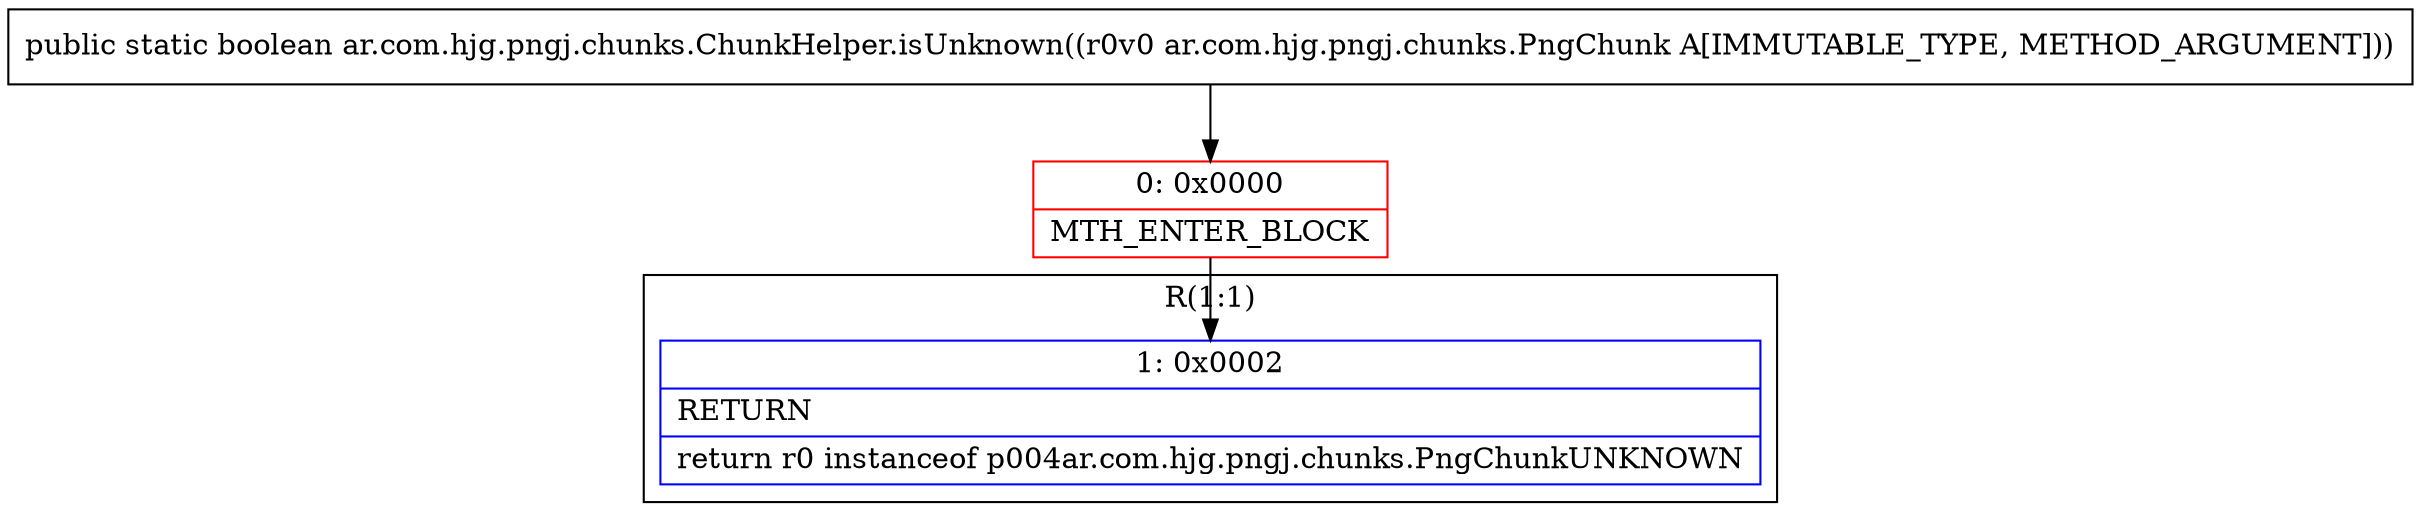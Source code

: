 digraph "CFG forar.com.hjg.pngj.chunks.ChunkHelper.isUnknown(Lar\/com\/hjg\/pngj\/chunks\/PngChunk;)Z" {
subgraph cluster_Region_544642679 {
label = "R(1:1)";
node [shape=record,color=blue];
Node_1 [shape=record,label="{1\:\ 0x0002|RETURN\l|return r0 instanceof p004ar.com.hjg.pngj.chunks.PngChunkUNKNOWN\l}"];
}
Node_0 [shape=record,color=red,label="{0\:\ 0x0000|MTH_ENTER_BLOCK\l}"];
MethodNode[shape=record,label="{public static boolean ar.com.hjg.pngj.chunks.ChunkHelper.isUnknown((r0v0 ar.com.hjg.pngj.chunks.PngChunk A[IMMUTABLE_TYPE, METHOD_ARGUMENT])) }"];
MethodNode -> Node_0;
Node_0 -> Node_1;
}

